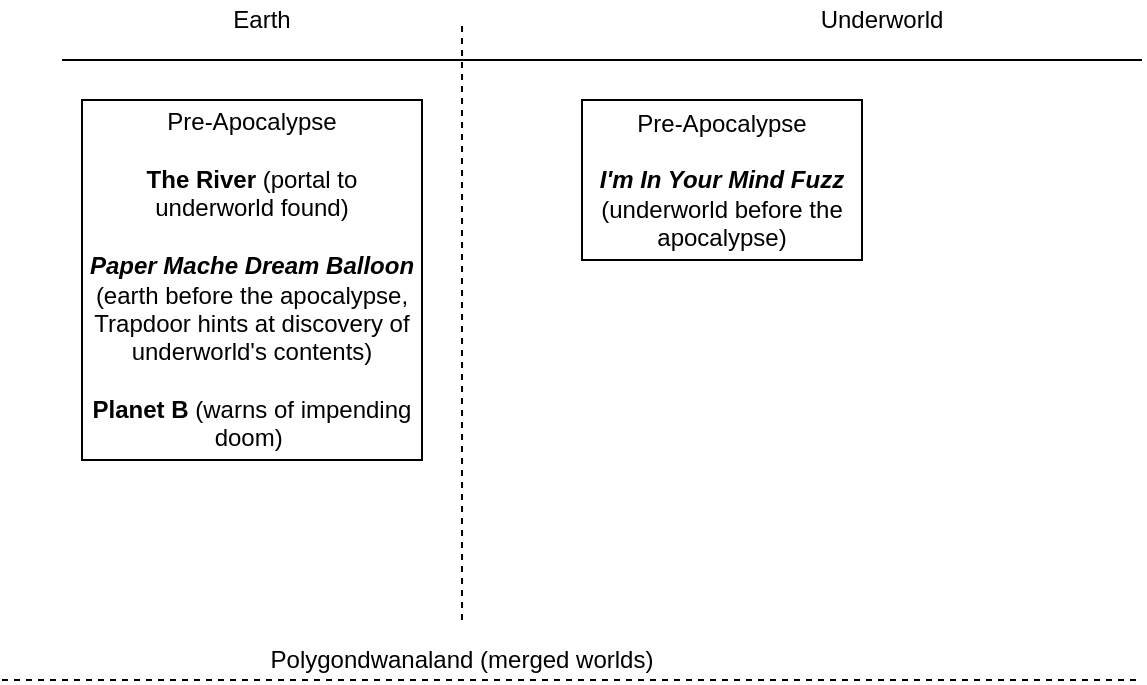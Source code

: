 <mxfile version="10.6.8" type="github"><diagram id="rpDe3dF28L3iWsywThjZ" name="Page-1"><mxGraphModel dx="1010" dy="582" grid="1" gridSize="10" guides="1" tooltips="1" connect="1" arrows="1" fold="1" page="1" pageScale="1" pageWidth="850" pageHeight="1100" math="0" shadow="0"><root><mxCell id="0"/><mxCell id="1" parent="0"/><mxCell id="8PxIs0hRl9WPwdA6d1Z9-3" value="Earth" style="text;html=1;strokeColor=none;fillColor=none;align=center;verticalAlign=middle;whiteSpace=wrap;rounded=0;" vertex="1" parent="1"><mxGeometry x="200" y="30" width="40" height="20" as="geometry"/></mxCell><mxCell id="8PxIs0hRl9WPwdA6d1Z9-4" value="Underworld" style="text;html=1;strokeColor=none;fillColor=none;align=center;verticalAlign=middle;whiteSpace=wrap;rounded=0;" vertex="1" parent="1"><mxGeometry x="470" y="30" width="120" height="20" as="geometry"/></mxCell><mxCell id="8PxIs0hRl9WPwdA6d1Z9-6" value="" style="endArrow=none;html=1;" edge="1" parent="1"><mxGeometry width="50" height="50" relative="1" as="geometry"><mxPoint x="120" y="60" as="sourcePoint"/><mxPoint x="660" y="60" as="targetPoint"/></mxGeometry></mxCell><mxCell id="8PxIs0hRl9WPwdA6d1Z9-7" value="" style="endArrow=none;dashed=1;html=1;" edge="1" parent="1"><mxGeometry width="50" height="50" relative="1" as="geometry"><mxPoint x="320" y="340" as="sourcePoint"/><mxPoint x="320" y="40" as="targetPoint"/></mxGeometry></mxCell><mxCell id="8PxIs0hRl9WPwdA6d1Z9-9" value="Pre-Apocalypse&lt;br&gt;&lt;br&gt;&lt;b&gt;The River&lt;/b&gt; (portal to underworld found)&lt;br&gt;&lt;br&gt;&lt;b&gt;&lt;i&gt;Paper Mache Dream Balloon&lt;/i&gt;&lt;/b&gt; (earth before the apocalypse, Trapdoor hints at discovery of underworld's contents)&lt;br&gt;&lt;br&gt;&lt;b&gt;Planet B &lt;/b&gt;(warns of impending doom)&amp;nbsp;&lt;br&gt;" style="rounded=0;whiteSpace=wrap;html=1;" vertex="1" parent="1"><mxGeometry x="130" y="80" width="170" height="180" as="geometry"/></mxCell><mxCell id="8PxIs0hRl9WPwdA6d1Z9-10" value="" style="endArrow=none;dashed=1;html=1;" edge="1" parent="1"><mxGeometry width="50" height="50" relative="1" as="geometry"><mxPoint x="90" y="370" as="sourcePoint"/><mxPoint x="660" y="370" as="targetPoint"/></mxGeometry></mxCell><mxCell id="8PxIs0hRl9WPwdA6d1Z9-11" value="Polygondwanaland (merged worlds)" style="text;html=1;strokeColor=none;fillColor=none;align=center;verticalAlign=middle;whiteSpace=wrap;rounded=0;" vertex="1" parent="1"><mxGeometry x="210" y="350" width="220" height="20" as="geometry"/></mxCell><mxCell id="8PxIs0hRl9WPwdA6d1Z9-12" value="Pre-Apocalypse&lt;br&gt;&lt;br&gt;&lt;i style=&quot;font-weight: bold&quot;&gt;I'm In Your Mind Fuzz &lt;/i&gt;(underworld before the apocalypse)&lt;br&gt;" style="rounded=0;whiteSpace=wrap;html=1;" vertex="1" parent="1"><mxGeometry x="380" y="80" width="140" height="80" as="geometry"/></mxCell></root></mxGraphModel></diagram></mxfile>
